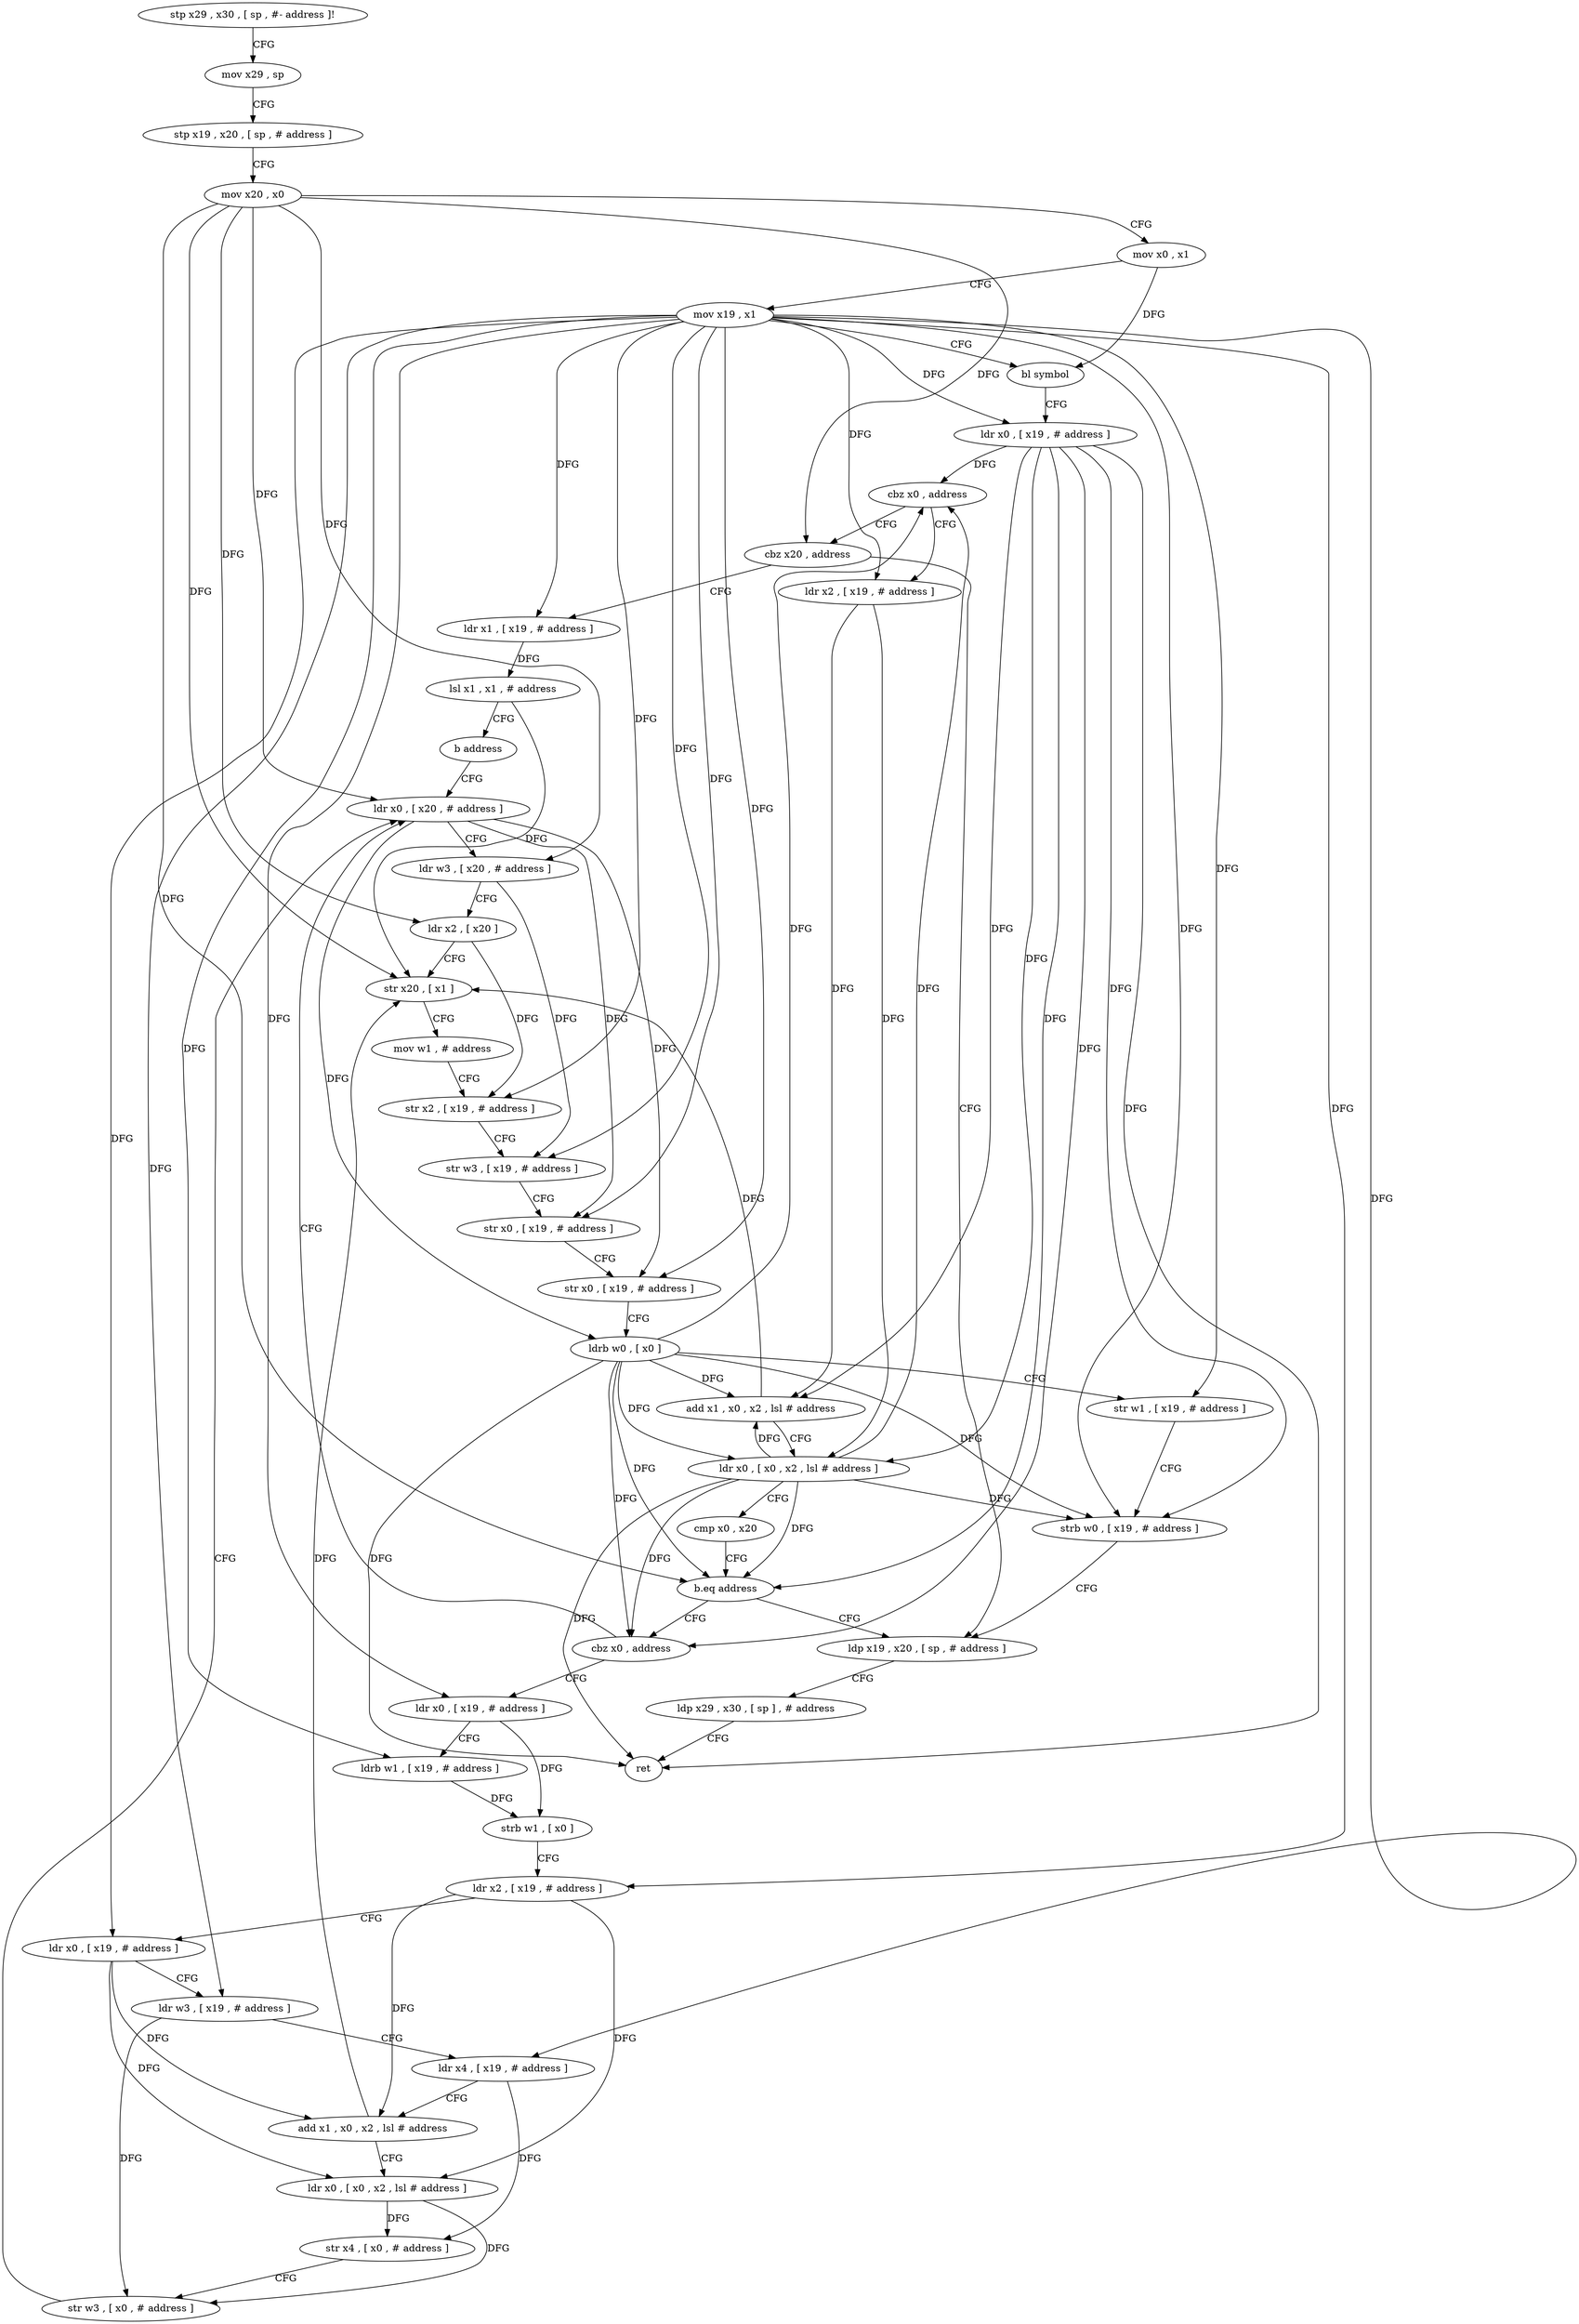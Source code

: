 digraph "func" {
"124792" [label = "stp x29 , x30 , [ sp , #- address ]!" ]
"124796" [label = "mov x29 , sp" ]
"124800" [label = "stp x19 , x20 , [ sp , # address ]" ]
"124804" [label = "mov x20 , x0" ]
"124808" [label = "mov x0 , x1" ]
"124812" [label = "mov x19 , x1" ]
"124816" [label = "bl symbol" ]
"124820" [label = "ldr x0 , [ x19 , # address ]" ]
"124824" [label = "cbz x0 , address" ]
"124960" [label = "cbz x20 , address" ]
"124828" [label = "ldr x2 , [ x19 , # address ]" ]
"124944" [label = "ldp x19 , x20 , [ sp , # address ]" ]
"124964" [label = "ldr x1 , [ x19 , # address ]" ]
"124832" [label = "add x1 , x0 , x2 , lsl # address" ]
"124836" [label = "ldr x0 , [ x0 , x2 , lsl # address ]" ]
"124840" [label = "cmp x0 , x20" ]
"124844" [label = "b.eq address" ]
"124848" [label = "cbz x0 , address" ]
"124948" [label = "ldp x29 , x30 , [ sp ] , # address" ]
"124952" [label = "ret" ]
"124968" [label = "lsl x1 , x1 , # address" ]
"124972" [label = "b address" ]
"124896" [label = "ldr x0 , [ x20 , # address ]" ]
"124852" [label = "ldr x0 , [ x19 , # address ]" ]
"124900" [label = "ldr w3 , [ x20 , # address ]" ]
"124904" [label = "ldr x2 , [ x20 ]" ]
"124908" [label = "str x20 , [ x1 ]" ]
"124912" [label = "mov w1 , # address" ]
"124916" [label = "str x2 , [ x19 , # address ]" ]
"124920" [label = "str w3 , [ x19 , # address ]" ]
"124924" [label = "str x0 , [ x19 , # address ]" ]
"124928" [label = "str x0 , [ x19 , # address ]" ]
"124932" [label = "ldrb w0 , [ x0 ]" ]
"124936" [label = "str w1 , [ x19 , # address ]" ]
"124940" [label = "strb w0 , [ x19 , # address ]" ]
"124856" [label = "ldrb w1 , [ x19 , # address ]" ]
"124860" [label = "strb w1 , [ x0 ]" ]
"124864" [label = "ldr x2 , [ x19 , # address ]" ]
"124868" [label = "ldr x0 , [ x19 , # address ]" ]
"124872" [label = "ldr w3 , [ x19 , # address ]" ]
"124876" [label = "ldr x4 , [ x19 , # address ]" ]
"124880" [label = "add x1 , x0 , x2 , lsl # address" ]
"124884" [label = "ldr x0 , [ x0 , x2 , lsl # address ]" ]
"124888" [label = "str x4 , [ x0 , # address ]" ]
"124892" [label = "str w3 , [ x0 , # address ]" ]
"124792" -> "124796" [ label = "CFG" ]
"124796" -> "124800" [ label = "CFG" ]
"124800" -> "124804" [ label = "CFG" ]
"124804" -> "124808" [ label = "CFG" ]
"124804" -> "124960" [ label = "DFG" ]
"124804" -> "124844" [ label = "DFG" ]
"124804" -> "124896" [ label = "DFG" ]
"124804" -> "124900" [ label = "DFG" ]
"124804" -> "124904" [ label = "DFG" ]
"124804" -> "124908" [ label = "DFG" ]
"124808" -> "124812" [ label = "CFG" ]
"124808" -> "124816" [ label = "DFG" ]
"124812" -> "124816" [ label = "CFG" ]
"124812" -> "124820" [ label = "DFG" ]
"124812" -> "124828" [ label = "DFG" ]
"124812" -> "124964" [ label = "DFG" ]
"124812" -> "124916" [ label = "DFG" ]
"124812" -> "124920" [ label = "DFG" ]
"124812" -> "124924" [ label = "DFG" ]
"124812" -> "124928" [ label = "DFG" ]
"124812" -> "124936" [ label = "DFG" ]
"124812" -> "124940" [ label = "DFG" ]
"124812" -> "124852" [ label = "DFG" ]
"124812" -> "124856" [ label = "DFG" ]
"124812" -> "124864" [ label = "DFG" ]
"124812" -> "124868" [ label = "DFG" ]
"124812" -> "124872" [ label = "DFG" ]
"124812" -> "124876" [ label = "DFG" ]
"124816" -> "124820" [ label = "CFG" ]
"124820" -> "124824" [ label = "DFG" ]
"124820" -> "124832" [ label = "DFG" ]
"124820" -> "124836" [ label = "DFG" ]
"124820" -> "124844" [ label = "DFG" ]
"124820" -> "124952" [ label = "DFG" ]
"124820" -> "124848" [ label = "DFG" ]
"124820" -> "124940" [ label = "DFG" ]
"124824" -> "124960" [ label = "CFG" ]
"124824" -> "124828" [ label = "CFG" ]
"124960" -> "124944" [ label = "CFG" ]
"124960" -> "124964" [ label = "CFG" ]
"124828" -> "124832" [ label = "DFG" ]
"124828" -> "124836" [ label = "DFG" ]
"124944" -> "124948" [ label = "CFG" ]
"124964" -> "124968" [ label = "DFG" ]
"124832" -> "124836" [ label = "CFG" ]
"124832" -> "124908" [ label = "DFG" ]
"124836" -> "124840" [ label = "CFG" ]
"124836" -> "124824" [ label = "DFG" ]
"124836" -> "124832" [ label = "DFG" ]
"124836" -> "124844" [ label = "DFG" ]
"124836" -> "124952" [ label = "DFG" ]
"124836" -> "124848" [ label = "DFG" ]
"124836" -> "124940" [ label = "DFG" ]
"124840" -> "124844" [ label = "CFG" ]
"124844" -> "124944" [ label = "CFG" ]
"124844" -> "124848" [ label = "CFG" ]
"124848" -> "124896" [ label = "CFG" ]
"124848" -> "124852" [ label = "CFG" ]
"124948" -> "124952" [ label = "CFG" ]
"124968" -> "124972" [ label = "CFG" ]
"124968" -> "124908" [ label = "DFG" ]
"124972" -> "124896" [ label = "CFG" ]
"124896" -> "124900" [ label = "CFG" ]
"124896" -> "124924" [ label = "DFG" ]
"124896" -> "124928" [ label = "DFG" ]
"124896" -> "124932" [ label = "DFG" ]
"124852" -> "124856" [ label = "CFG" ]
"124852" -> "124860" [ label = "DFG" ]
"124900" -> "124904" [ label = "CFG" ]
"124900" -> "124920" [ label = "DFG" ]
"124904" -> "124908" [ label = "CFG" ]
"124904" -> "124916" [ label = "DFG" ]
"124908" -> "124912" [ label = "CFG" ]
"124912" -> "124916" [ label = "CFG" ]
"124916" -> "124920" [ label = "CFG" ]
"124920" -> "124924" [ label = "CFG" ]
"124924" -> "124928" [ label = "CFG" ]
"124928" -> "124932" [ label = "CFG" ]
"124932" -> "124936" [ label = "CFG" ]
"124932" -> "124824" [ label = "DFG" ]
"124932" -> "124848" [ label = "DFG" ]
"124932" -> "124832" [ label = "DFG" ]
"124932" -> "124836" [ label = "DFG" ]
"124932" -> "124844" [ label = "DFG" ]
"124932" -> "124952" [ label = "DFG" ]
"124932" -> "124940" [ label = "DFG" ]
"124936" -> "124940" [ label = "CFG" ]
"124940" -> "124944" [ label = "CFG" ]
"124856" -> "124860" [ label = "DFG" ]
"124860" -> "124864" [ label = "CFG" ]
"124864" -> "124868" [ label = "CFG" ]
"124864" -> "124880" [ label = "DFG" ]
"124864" -> "124884" [ label = "DFG" ]
"124868" -> "124872" [ label = "CFG" ]
"124868" -> "124880" [ label = "DFG" ]
"124868" -> "124884" [ label = "DFG" ]
"124872" -> "124876" [ label = "CFG" ]
"124872" -> "124892" [ label = "DFG" ]
"124876" -> "124880" [ label = "CFG" ]
"124876" -> "124888" [ label = "DFG" ]
"124880" -> "124884" [ label = "CFG" ]
"124880" -> "124908" [ label = "DFG" ]
"124884" -> "124888" [ label = "DFG" ]
"124884" -> "124892" [ label = "DFG" ]
"124888" -> "124892" [ label = "CFG" ]
"124892" -> "124896" [ label = "CFG" ]
}
